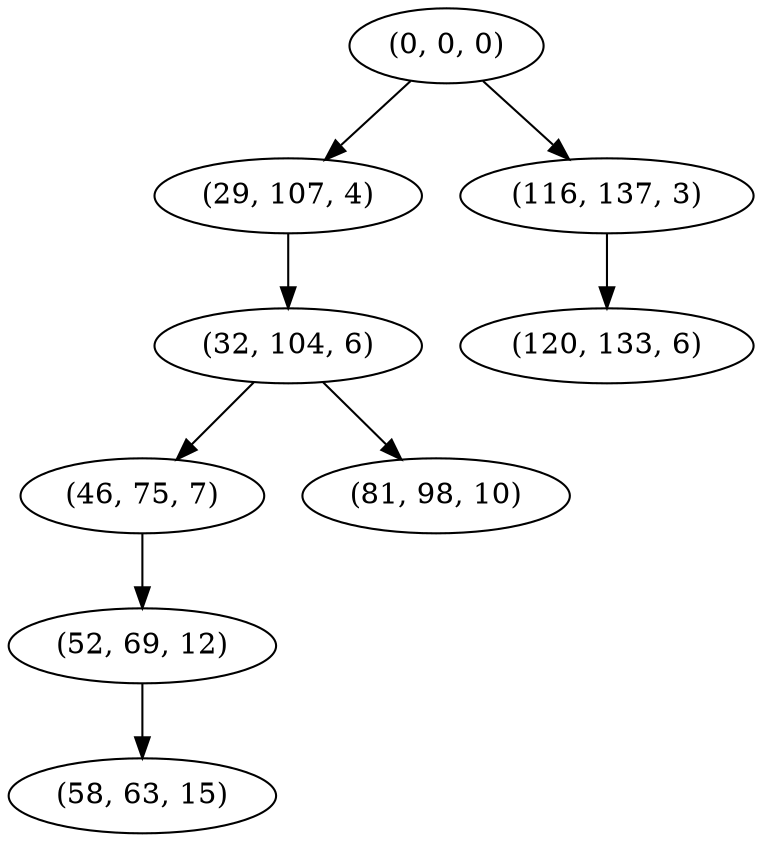 digraph tree {
    "(0, 0, 0)";
    "(29, 107, 4)";
    "(32, 104, 6)";
    "(46, 75, 7)";
    "(52, 69, 12)";
    "(58, 63, 15)";
    "(81, 98, 10)";
    "(116, 137, 3)";
    "(120, 133, 6)";
    "(0, 0, 0)" -> "(29, 107, 4)";
    "(0, 0, 0)" -> "(116, 137, 3)";
    "(29, 107, 4)" -> "(32, 104, 6)";
    "(32, 104, 6)" -> "(46, 75, 7)";
    "(32, 104, 6)" -> "(81, 98, 10)";
    "(46, 75, 7)" -> "(52, 69, 12)";
    "(52, 69, 12)" -> "(58, 63, 15)";
    "(116, 137, 3)" -> "(120, 133, 6)";
}
